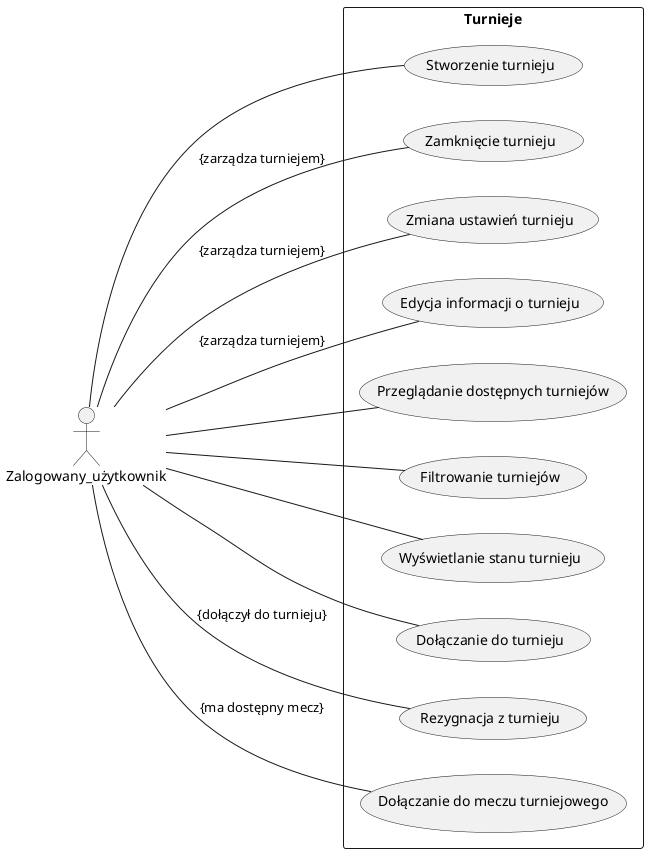 @startuml Turnieje
left to right direction
actor Zalogowany_użytkownik as loggedUser

rectangle Turnieje {
usecase "Stworzenie turnieju" as tournamentCreation
usecase "Zamknięcie turnieju" as tournamentClosing
usecase "Zmiana ustawień turnieju" as tournamentSettingsEdition
usecase "Edycja informacji o turnieju" as tournamentInfoEdition
usecase "Przeglądanie dostępnych turniejów" as tournamentSearching
usecase "Filtrowanie turniejów" as tournamentFiltering
usecase "Wyświetlanie stanu turnieju" as tournamentStatusShowing
usecase "Dołączanie do turnieju" as tournamentJoining
usecase "Rezygnacja z turnieju" as tournamentRezignating
usecase "Dołączanie do meczu turniejowego" as tournamentMatchJoining
}

loggedUser -- tournamentCreation
loggedUser -- tournamentClosing : {zarządza turniejem}
loggedUser -- tournamentSettingsEdition : {zarządza turniejem}
loggedUser -- tournamentInfoEdition : {zarządza turniejem}
loggedUser -- tournamentSearching
loggedUser -- tournamentFiltering
loggedUser -- tournamentStatusShowing
loggedUser -- tournamentJoining
loggedUser -- tournamentRezignating : {dołączył do turnieju}
loggedUser -- tournamentMatchJoining : {ma dostępny mecz}

@enduml